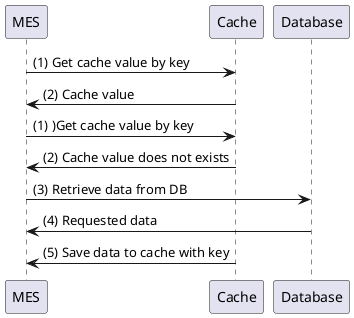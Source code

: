 @startuml
'https://plantuml.com/sequence-diagram

'autonumber

MES -> Cache: (1) Get cache value by key
Cache -> MES: (2) Cache value

MES -> Cache: (1) )Get cache value by key
Cache -> MES: (2) Cache value does not exists

MES -> Database: (3) Retrieve data from DB
Database -> MES: (4) Requested data

MES <- Cache: (5) Save data to cache with key
@enduml